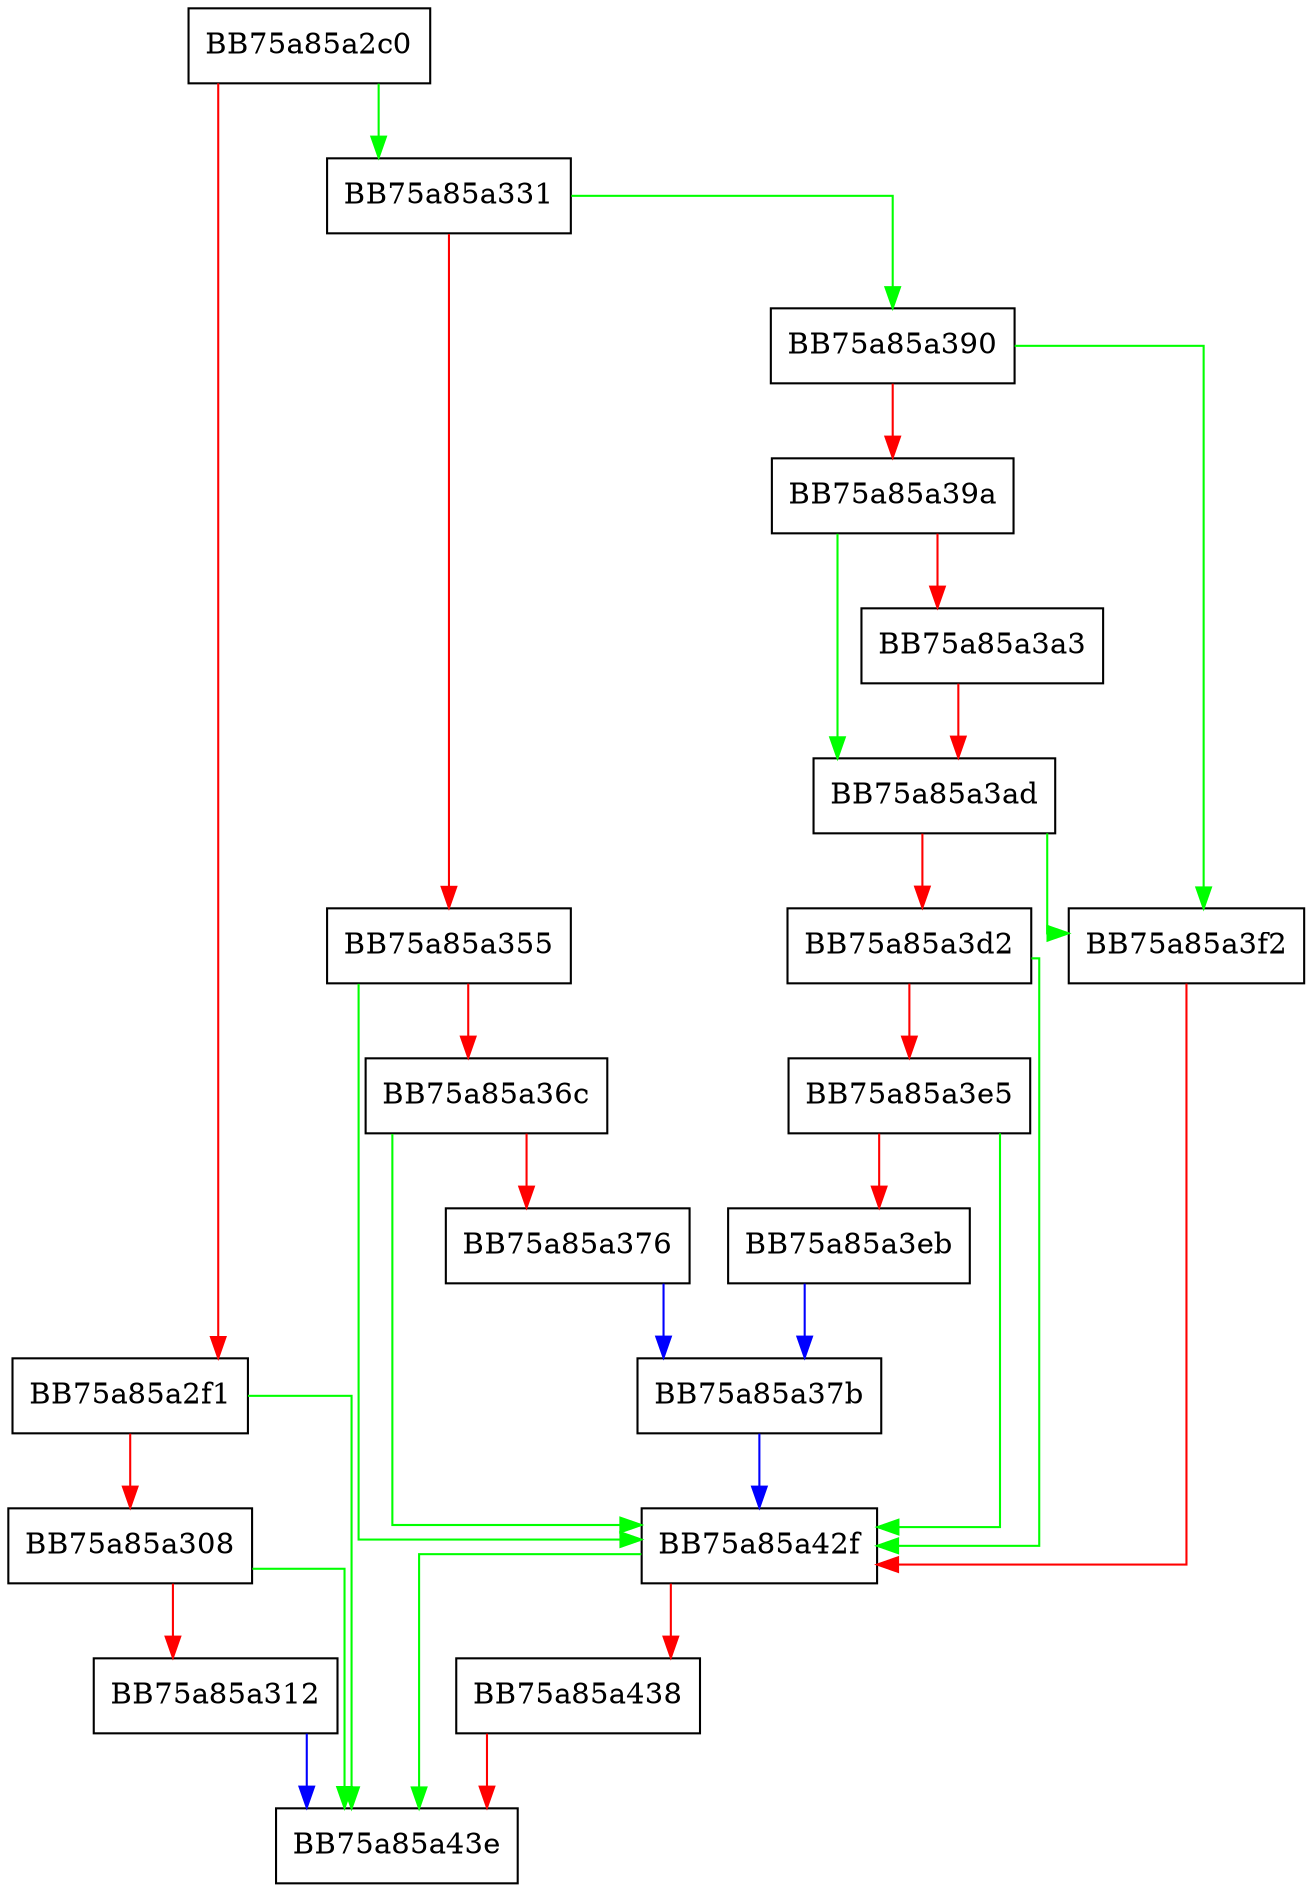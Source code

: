 digraph ProcessDriverObjectEvent {
  node [shape="box"];
  graph [splines=ortho];
  BB75a85a2c0 -> BB75a85a331 [color="green"];
  BB75a85a2c0 -> BB75a85a2f1 [color="red"];
  BB75a85a2f1 -> BB75a85a43e [color="green"];
  BB75a85a2f1 -> BB75a85a308 [color="red"];
  BB75a85a308 -> BB75a85a43e [color="green"];
  BB75a85a308 -> BB75a85a312 [color="red"];
  BB75a85a312 -> BB75a85a43e [color="blue"];
  BB75a85a331 -> BB75a85a390 [color="green"];
  BB75a85a331 -> BB75a85a355 [color="red"];
  BB75a85a355 -> BB75a85a42f [color="green"];
  BB75a85a355 -> BB75a85a36c [color="red"];
  BB75a85a36c -> BB75a85a42f [color="green"];
  BB75a85a36c -> BB75a85a376 [color="red"];
  BB75a85a376 -> BB75a85a37b [color="blue"];
  BB75a85a37b -> BB75a85a42f [color="blue"];
  BB75a85a390 -> BB75a85a3f2 [color="green"];
  BB75a85a390 -> BB75a85a39a [color="red"];
  BB75a85a39a -> BB75a85a3ad [color="green"];
  BB75a85a39a -> BB75a85a3a3 [color="red"];
  BB75a85a3a3 -> BB75a85a3ad [color="red"];
  BB75a85a3ad -> BB75a85a3f2 [color="green"];
  BB75a85a3ad -> BB75a85a3d2 [color="red"];
  BB75a85a3d2 -> BB75a85a42f [color="green"];
  BB75a85a3d2 -> BB75a85a3e5 [color="red"];
  BB75a85a3e5 -> BB75a85a42f [color="green"];
  BB75a85a3e5 -> BB75a85a3eb [color="red"];
  BB75a85a3eb -> BB75a85a37b [color="blue"];
  BB75a85a3f2 -> BB75a85a42f [color="red"];
  BB75a85a42f -> BB75a85a43e [color="green"];
  BB75a85a42f -> BB75a85a438 [color="red"];
  BB75a85a438 -> BB75a85a43e [color="red"];
}